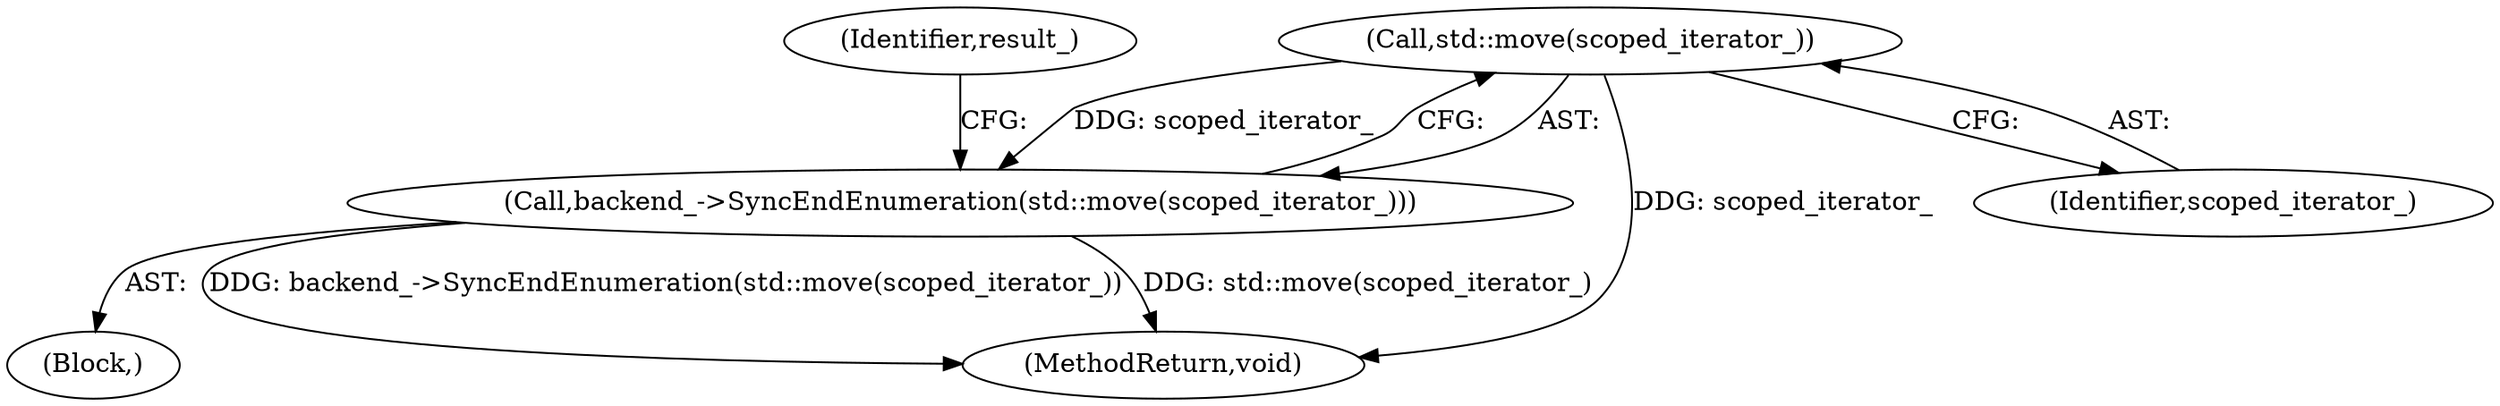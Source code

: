 digraph "0_Chrome_df5b1e1f88e013bc96107cc52c4a4f33a8238444_2@API" {
"1000189" [label="(Call,std::move(scoped_iterator_))"];
"1000188" [label="(Call,backend_->SyncEndEnumeration(std::move(scoped_iterator_)))"];
"1000237" [label="(MethodReturn,void)"];
"1000104" [label="(Block,)"];
"1000188" [label="(Call,backend_->SyncEndEnumeration(std::move(scoped_iterator_)))"];
"1000192" [label="(Identifier,result_)"];
"1000189" [label="(Call,std::move(scoped_iterator_))"];
"1000190" [label="(Identifier,scoped_iterator_)"];
"1000189" -> "1000188"  [label="AST: "];
"1000189" -> "1000190"  [label="CFG: "];
"1000190" -> "1000189"  [label="AST: "];
"1000188" -> "1000189"  [label="CFG: "];
"1000189" -> "1000237"  [label="DDG: scoped_iterator_"];
"1000189" -> "1000188"  [label="DDG: scoped_iterator_"];
"1000188" -> "1000104"  [label="AST: "];
"1000192" -> "1000188"  [label="CFG: "];
"1000188" -> "1000237"  [label="DDG: backend_->SyncEndEnumeration(std::move(scoped_iterator_))"];
"1000188" -> "1000237"  [label="DDG: std::move(scoped_iterator_)"];
}
